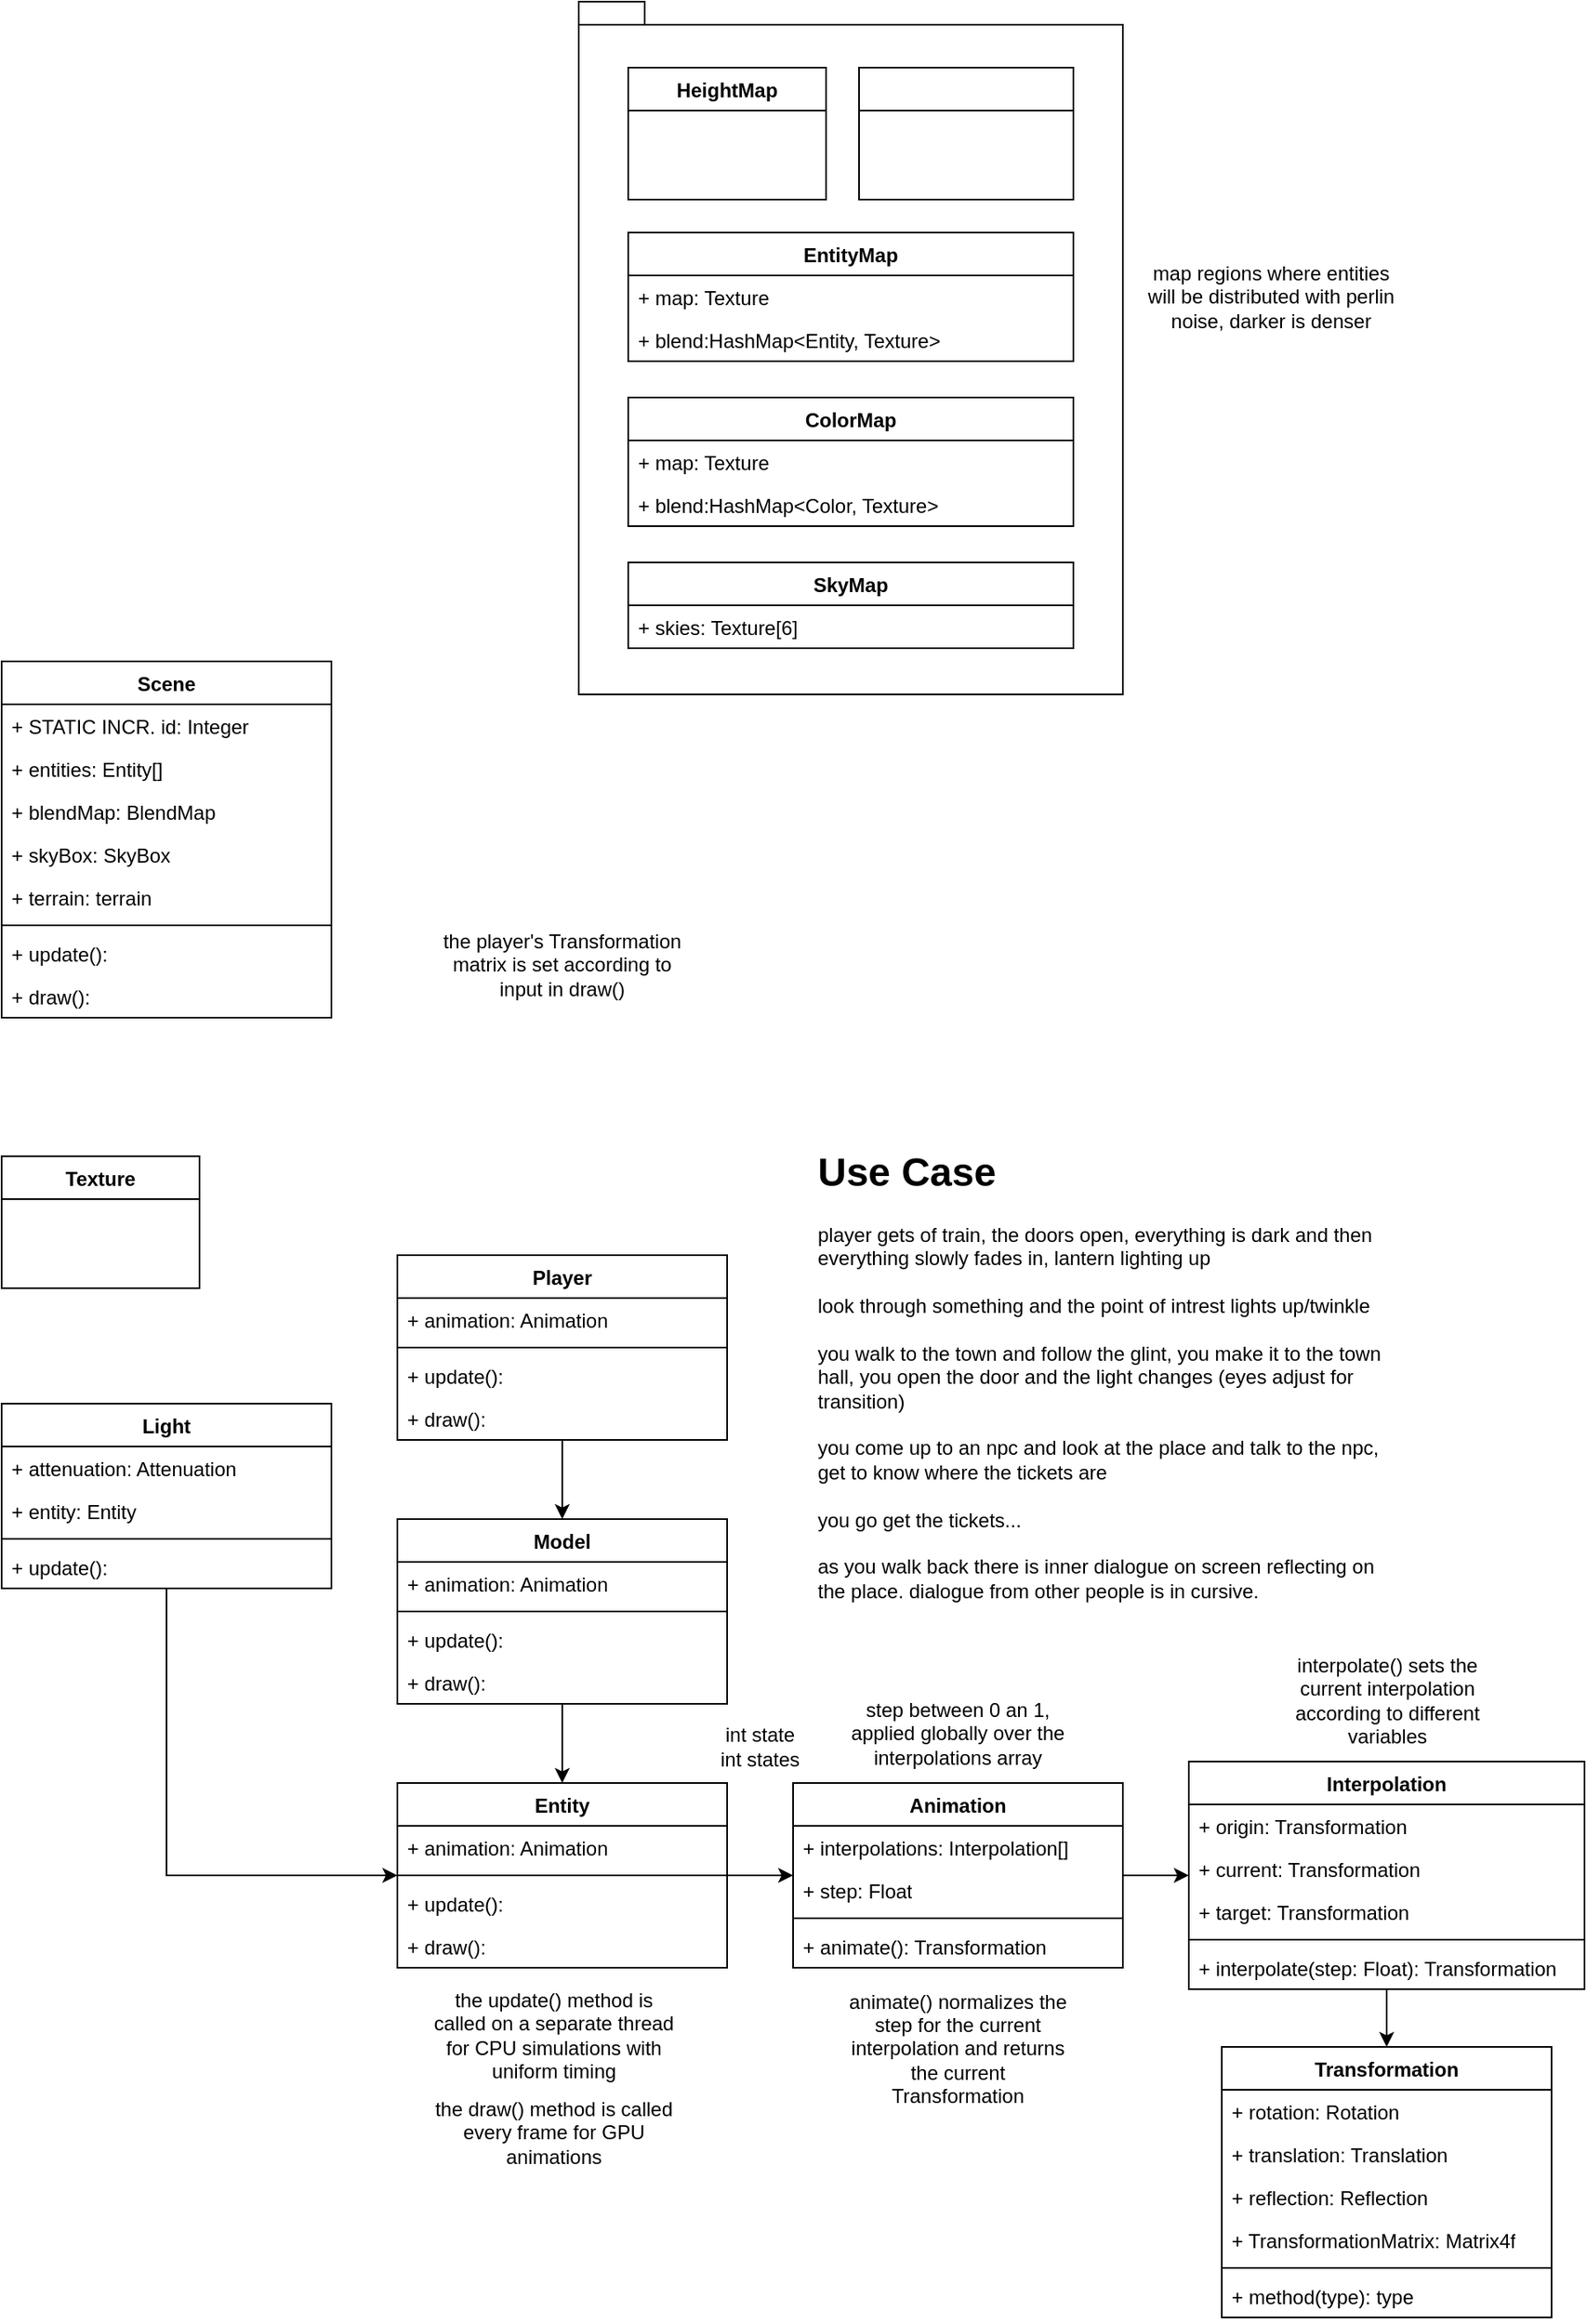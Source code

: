 <mxfile version="23.1.5" type="device">
  <diagram id="C5RBs43oDa-KdzZeNtuy" name="Page-1">
    <mxGraphModel dx="1632" dy="1995" grid="1" gridSize="10" guides="1" tooltips="1" connect="1" arrows="1" fold="1" page="0" pageScale="1" pageWidth="827" pageHeight="1169" math="0" shadow="0">
      <root>
        <mxCell id="WIyWlLk6GJQsqaUBKTNV-0" />
        <mxCell id="WIyWlLk6GJQsqaUBKTNV-1" parent="WIyWlLk6GJQsqaUBKTNV-0" />
        <mxCell id="xWh97iq51szuwr3UYHuD-100" value="" style="shape=folder;fontStyle=1;spacingTop=10;tabWidth=40;tabHeight=14;tabPosition=left;html=1;whiteSpace=wrap;" vertex="1" parent="WIyWlLk6GJQsqaUBKTNV-1">
          <mxGeometry x="150" y="-760" width="330" height="420" as="geometry" />
        </mxCell>
        <mxCell id="ZcrCRHWVpzNFzhN4ujzg-66" value="Transformation" style="swimlane;fontStyle=1;align=center;verticalAlign=top;childLayout=stackLayout;horizontal=1;startSize=26;horizontalStack=0;resizeParent=1;resizeParentMax=0;resizeLast=0;collapsible=1;marginBottom=0;whiteSpace=wrap;html=1;" parent="WIyWlLk6GJQsqaUBKTNV-1" vertex="1">
          <mxGeometry x="540" y="480" width="200" height="164" as="geometry" />
        </mxCell>
        <mxCell id="ZcrCRHWVpzNFzhN4ujzg-67" value="+ rotation: Rotation" style="text;strokeColor=none;fillColor=none;align=left;verticalAlign=top;spacingLeft=4;spacingRight=4;overflow=hidden;rotatable=0;points=[[0,0.5],[1,0.5]];portConstraint=eastwest;whiteSpace=wrap;html=1;" parent="ZcrCRHWVpzNFzhN4ujzg-66" vertex="1">
          <mxGeometry y="26" width="200" height="26" as="geometry" />
        </mxCell>
        <mxCell id="ZcrCRHWVpzNFzhN4ujzg-70" value="+ translation: Translation" style="text;strokeColor=none;fillColor=none;align=left;verticalAlign=top;spacingLeft=4;spacingRight=4;overflow=hidden;rotatable=0;points=[[0,0.5],[1,0.5]];portConstraint=eastwest;whiteSpace=wrap;html=1;" parent="ZcrCRHWVpzNFzhN4ujzg-66" vertex="1">
          <mxGeometry y="52" width="200" height="26" as="geometry" />
        </mxCell>
        <mxCell id="ZcrCRHWVpzNFzhN4ujzg-71" value="+ reflection: Reflection" style="text;strokeColor=none;fillColor=none;align=left;verticalAlign=top;spacingLeft=4;spacingRight=4;overflow=hidden;rotatable=0;points=[[0,0.5],[1,0.5]];portConstraint=eastwest;whiteSpace=wrap;html=1;" parent="ZcrCRHWVpzNFzhN4ujzg-66" vertex="1">
          <mxGeometry y="78" width="200" height="26" as="geometry" />
        </mxCell>
        <mxCell id="ZcrCRHWVpzNFzhN4ujzg-104" value="+ TransformationMatrix: Matrix4f" style="text;strokeColor=none;fillColor=none;align=left;verticalAlign=top;spacingLeft=4;spacingRight=4;overflow=hidden;rotatable=0;points=[[0,0.5],[1,0.5]];portConstraint=eastwest;whiteSpace=wrap;html=1;" parent="ZcrCRHWVpzNFzhN4ujzg-66" vertex="1">
          <mxGeometry y="104" width="200" height="26" as="geometry" />
        </mxCell>
        <mxCell id="ZcrCRHWVpzNFzhN4ujzg-68" value="" style="line;strokeWidth=1;fillColor=none;align=left;verticalAlign=middle;spacingTop=-1;spacingLeft=3;spacingRight=3;rotatable=0;labelPosition=right;points=[];portConstraint=eastwest;strokeColor=inherit;" parent="ZcrCRHWVpzNFzhN4ujzg-66" vertex="1">
          <mxGeometry y="130" width="200" height="8" as="geometry" />
        </mxCell>
        <mxCell id="ZcrCRHWVpzNFzhN4ujzg-69" value="+ method(type): type" style="text;strokeColor=none;fillColor=none;align=left;verticalAlign=top;spacingLeft=4;spacingRight=4;overflow=hidden;rotatable=0;points=[[0,0.5],[1,0.5]];portConstraint=eastwest;whiteSpace=wrap;html=1;" parent="ZcrCRHWVpzNFzhN4ujzg-66" vertex="1">
          <mxGeometry y="138" width="200" height="26" as="geometry" />
        </mxCell>
        <mxCell id="ZcrCRHWVpzNFzhN4ujzg-91" style="edgeStyle=orthogonalEdgeStyle;rounded=0;orthogonalLoop=1;jettySize=auto;html=1;" parent="WIyWlLk6GJQsqaUBKTNV-1" source="ZcrCRHWVpzNFzhN4ujzg-77" target="ZcrCRHWVpzNFzhN4ujzg-83" edge="1">
          <mxGeometry relative="1" as="geometry" />
        </mxCell>
        <mxCell id="ZcrCRHWVpzNFzhN4ujzg-77" value="Animation" style="swimlane;fontStyle=1;align=center;verticalAlign=top;childLayout=stackLayout;horizontal=1;startSize=26;horizontalStack=0;resizeParent=1;resizeParentMax=0;resizeLast=0;collapsible=1;marginBottom=0;whiteSpace=wrap;html=1;" parent="WIyWlLk6GJQsqaUBKTNV-1" vertex="1">
          <mxGeometry x="280" y="320" width="200" height="112" as="geometry" />
        </mxCell>
        <mxCell id="ZcrCRHWVpzNFzhN4ujzg-78" value="+ interpolations: Interpolation[]" style="text;strokeColor=none;fillColor=none;align=left;verticalAlign=top;spacingLeft=4;spacingRight=4;overflow=hidden;rotatable=0;points=[[0,0.5],[1,0.5]];portConstraint=eastwest;whiteSpace=wrap;html=1;" parent="ZcrCRHWVpzNFzhN4ujzg-77" vertex="1">
          <mxGeometry y="26" width="200" height="26" as="geometry" />
        </mxCell>
        <mxCell id="ZcrCRHWVpzNFzhN4ujzg-80" value="+ step: Float" style="text;strokeColor=none;fillColor=none;align=left;verticalAlign=top;spacingLeft=4;spacingRight=4;overflow=hidden;rotatable=0;points=[[0,0.5],[1,0.5]];portConstraint=eastwest;whiteSpace=wrap;html=1;" parent="ZcrCRHWVpzNFzhN4ujzg-77" vertex="1">
          <mxGeometry y="52" width="200" height="26" as="geometry" />
        </mxCell>
        <mxCell id="ZcrCRHWVpzNFzhN4ujzg-81" value="" style="line;strokeWidth=1;fillColor=none;align=left;verticalAlign=middle;spacingTop=-1;spacingLeft=3;spacingRight=3;rotatable=0;labelPosition=right;points=[];portConstraint=eastwest;strokeColor=inherit;" parent="ZcrCRHWVpzNFzhN4ujzg-77" vertex="1">
          <mxGeometry y="78" width="200" height="8" as="geometry" />
        </mxCell>
        <mxCell id="ZcrCRHWVpzNFzhN4ujzg-82" value="+ animate(): Transformation" style="text;strokeColor=none;fillColor=none;align=left;verticalAlign=top;spacingLeft=4;spacingRight=4;overflow=hidden;rotatable=0;points=[[0,0.5],[1,0.5]];portConstraint=eastwest;whiteSpace=wrap;html=1;" parent="ZcrCRHWVpzNFzhN4ujzg-77" vertex="1">
          <mxGeometry y="86" width="200" height="26" as="geometry" />
        </mxCell>
        <mxCell id="ZcrCRHWVpzNFzhN4ujzg-98" style="edgeStyle=orthogonalEdgeStyle;rounded=0;orthogonalLoop=1;jettySize=auto;html=1;" parent="WIyWlLk6GJQsqaUBKTNV-1" source="ZcrCRHWVpzNFzhN4ujzg-83" target="ZcrCRHWVpzNFzhN4ujzg-66" edge="1">
          <mxGeometry relative="1" as="geometry" />
        </mxCell>
        <mxCell id="ZcrCRHWVpzNFzhN4ujzg-83" value="Interpolation" style="swimlane;fontStyle=1;align=center;verticalAlign=top;childLayout=stackLayout;horizontal=1;startSize=26;horizontalStack=0;resizeParent=1;resizeParentMax=0;resizeLast=0;collapsible=1;marginBottom=0;whiteSpace=wrap;html=1;" parent="WIyWlLk6GJQsqaUBKTNV-1" vertex="1">
          <mxGeometry x="520" y="307" width="240" height="138" as="geometry" />
        </mxCell>
        <mxCell id="ZcrCRHWVpzNFzhN4ujzg-84" value="+ origin: Transformation" style="text;strokeColor=none;fillColor=none;align=left;verticalAlign=top;spacingLeft=4;spacingRight=4;overflow=hidden;rotatable=0;points=[[0,0.5],[1,0.5]];portConstraint=eastwest;whiteSpace=wrap;html=1;" parent="ZcrCRHWVpzNFzhN4ujzg-83" vertex="1">
          <mxGeometry y="26" width="240" height="26" as="geometry" />
        </mxCell>
        <mxCell id="ZcrCRHWVpzNFzhN4ujzg-102" value="+ current: Transformation" style="text;strokeColor=none;fillColor=none;align=left;verticalAlign=top;spacingLeft=4;spacingRight=4;overflow=hidden;rotatable=0;points=[[0,0.5],[1,0.5]];portConstraint=eastwest;whiteSpace=wrap;html=1;" parent="ZcrCRHWVpzNFzhN4ujzg-83" vertex="1">
          <mxGeometry y="52" width="240" height="26" as="geometry" />
        </mxCell>
        <mxCell id="ZcrCRHWVpzNFzhN4ujzg-85" value="+ target: Transformation" style="text;strokeColor=none;fillColor=none;align=left;verticalAlign=top;spacingLeft=4;spacingRight=4;overflow=hidden;rotatable=0;points=[[0,0.5],[1,0.5]];portConstraint=eastwest;whiteSpace=wrap;html=1;" parent="ZcrCRHWVpzNFzhN4ujzg-83" vertex="1">
          <mxGeometry y="78" width="240" height="26" as="geometry" />
        </mxCell>
        <mxCell id="ZcrCRHWVpzNFzhN4ujzg-86" value="" style="line;strokeWidth=1;fillColor=none;align=left;verticalAlign=middle;spacingTop=-1;spacingLeft=3;spacingRight=3;rotatable=0;labelPosition=right;points=[];portConstraint=eastwest;strokeColor=inherit;" parent="ZcrCRHWVpzNFzhN4ujzg-83" vertex="1">
          <mxGeometry y="104" width="240" height="8" as="geometry" />
        </mxCell>
        <mxCell id="ZcrCRHWVpzNFzhN4ujzg-87" value="+ interpolate(step: Float): Transformation" style="text;strokeColor=none;fillColor=none;align=left;verticalAlign=top;spacingLeft=4;spacingRight=4;overflow=hidden;rotatable=0;points=[[0,0.5],[1,0.5]];portConstraint=eastwest;whiteSpace=wrap;html=1;" parent="ZcrCRHWVpzNFzhN4ujzg-83" vertex="1">
          <mxGeometry y="112" width="240" height="26" as="geometry" />
        </mxCell>
        <mxCell id="ZcrCRHWVpzNFzhN4ujzg-99" style="edgeStyle=orthogonalEdgeStyle;rounded=0;orthogonalLoop=1;jettySize=auto;html=1;" parent="WIyWlLk6GJQsqaUBKTNV-1" source="ZcrCRHWVpzNFzhN4ujzg-92" target="ZcrCRHWVpzNFzhN4ujzg-77" edge="1">
          <mxGeometry relative="1" as="geometry" />
        </mxCell>
        <mxCell id="ZcrCRHWVpzNFzhN4ujzg-92" value="Entity" style="swimlane;fontStyle=1;align=center;verticalAlign=top;childLayout=stackLayout;horizontal=1;startSize=26;horizontalStack=0;resizeParent=1;resizeParentMax=0;resizeLast=0;collapsible=1;marginBottom=0;whiteSpace=wrap;html=1;gradientColor=none;swimlaneFillColor=none;" parent="WIyWlLk6GJQsqaUBKTNV-1" vertex="1">
          <mxGeometry x="40" y="320" width="200" height="112" as="geometry" />
        </mxCell>
        <mxCell id="ZcrCRHWVpzNFzhN4ujzg-93" value="+ animation: Animation" style="text;strokeColor=none;fillColor=none;align=left;verticalAlign=top;spacingLeft=4;spacingRight=4;overflow=hidden;rotatable=0;points=[[0,0.5],[1,0.5]];portConstraint=eastwest;whiteSpace=wrap;html=1;" parent="ZcrCRHWVpzNFzhN4ujzg-92" vertex="1">
          <mxGeometry y="26" width="200" height="26" as="geometry" />
        </mxCell>
        <mxCell id="ZcrCRHWVpzNFzhN4ujzg-96" value="" style="line;strokeWidth=1;fillColor=none;align=left;verticalAlign=middle;spacingTop=-1;spacingLeft=3;spacingRight=3;rotatable=0;labelPosition=right;points=[];portConstraint=eastwest;strokeColor=inherit;" parent="ZcrCRHWVpzNFzhN4ujzg-92" vertex="1">
          <mxGeometry y="52" width="200" height="8" as="geometry" />
        </mxCell>
        <mxCell id="xWh97iq51szuwr3UYHuD-1" value="+ update():&amp;nbsp;" style="text;strokeColor=none;fillColor=none;align=left;verticalAlign=top;spacingLeft=4;spacingRight=4;overflow=hidden;rotatable=0;points=[[0,0.5],[1,0.5]];portConstraint=eastwest;whiteSpace=wrap;html=1;" vertex="1" parent="ZcrCRHWVpzNFzhN4ujzg-92">
          <mxGeometry y="60" width="200" height="26" as="geometry" />
        </mxCell>
        <mxCell id="ZcrCRHWVpzNFzhN4ujzg-97" value="+ draw():" style="text;strokeColor=none;fillColor=none;align=left;verticalAlign=top;spacingLeft=4;spacingRight=4;overflow=hidden;rotatable=0;points=[[0,0.5],[1,0.5]];portConstraint=eastwest;whiteSpace=wrap;html=1;" parent="ZcrCRHWVpzNFzhN4ujzg-92" vertex="1">
          <mxGeometry y="86" width="200" height="26" as="geometry" />
        </mxCell>
        <mxCell id="ZcrCRHWVpzNFzhN4ujzg-100" value="step between 0 an 1, applied globally over the interpolations array" style="text;html=1;align=center;verticalAlign=middle;whiteSpace=wrap;rounded=0;" parent="WIyWlLk6GJQsqaUBKTNV-1" vertex="1">
          <mxGeometry x="310" y="260" width="140" height="60" as="geometry" />
        </mxCell>
        <mxCell id="ZcrCRHWVpzNFzhN4ujzg-101" value="interpolate() sets the current interpolation according to different variables" style="text;html=1;align=center;verticalAlign=middle;whiteSpace=wrap;rounded=0;" parent="WIyWlLk6GJQsqaUBKTNV-1" vertex="1">
          <mxGeometry x="568.75" y="240" width="142.5" height="60" as="geometry" />
        </mxCell>
        <mxCell id="ZcrCRHWVpzNFzhN4ujzg-105" value="animate() normalizes the step for the current interpolation and returns the current Transformation" style="text;html=1;align=center;verticalAlign=middle;whiteSpace=wrap;rounded=0;" parent="WIyWlLk6GJQsqaUBKTNV-1" vertex="1">
          <mxGeometry x="310" y="441" width="140" height="80" as="geometry" />
        </mxCell>
        <mxCell id="ZcrCRHWVpzNFzhN4ujzg-106" value="&lt;h1&gt;Use Case&lt;/h1&gt;&lt;div&gt;player gets of train, the doors open, everything is dark and then everything slowly fades in, lantern lighting up&lt;/div&gt;&lt;div&gt;&lt;br&gt;&lt;/div&gt;&lt;div&gt;look through something and the point of intrest lights up/twinkle&lt;/div&gt;&lt;div&gt;&lt;br&gt;&lt;/div&gt;&lt;div&gt;you walk to the town and follow the glint, you make it to the town hall, you open the door and the light changes (eyes adjust for transition)&lt;/div&gt;&lt;div&gt;&lt;br&gt;&lt;/div&gt;&lt;div&gt;you come up to an npc and look at the place and talk to the npc, get to know where the tickets are&lt;/div&gt;&lt;div&gt;&lt;br&gt;&lt;/div&gt;&lt;div&gt;you go get the tickets...&lt;/div&gt;&lt;div&gt;&lt;br&gt;&lt;/div&gt;&lt;div&gt;as you walk back there is inner dialogue on screen reflecting on the place. dialogue from other people is in cursive.&lt;/div&gt;&lt;div&gt;&lt;br&gt;&lt;/div&gt;&lt;div&gt;&lt;br&gt;&lt;/div&gt;&lt;p&gt;&lt;/p&gt;" style="text;html=1;spacing=5;spacingTop=-20;whiteSpace=wrap;overflow=hidden;rounded=0;" parent="WIyWlLk6GJQsqaUBKTNV-1" vertex="1">
          <mxGeometry x="290" y="-70" width="350" height="300" as="geometry" />
        </mxCell>
        <mxCell id="ZcrCRHWVpzNFzhN4ujzg-107" value="the update() method is called on a separate thread for CPU simulations with uniform timing" style="text;html=1;align=center;verticalAlign=middle;whiteSpace=wrap;rounded=0;" parent="WIyWlLk6GJQsqaUBKTNV-1" vertex="1">
          <mxGeometry x="60" y="441" width="150" height="63.5" as="geometry" />
        </mxCell>
        <mxCell id="xWh97iq51szuwr3UYHuD-2" value="the draw() method is called every frame for GPU animations" style="text;html=1;align=center;verticalAlign=middle;whiteSpace=wrap;rounded=0;" vertex="1" parent="WIyWlLk6GJQsqaUBKTNV-1">
          <mxGeometry x="60" y="510" width="150" height="43" as="geometry" />
        </mxCell>
        <mxCell id="xWh97iq51szuwr3UYHuD-4" value="Scene" style="swimlane;fontStyle=1;align=center;verticalAlign=top;childLayout=stackLayout;horizontal=1;startSize=26;horizontalStack=0;resizeParent=1;resizeParentMax=0;resizeLast=0;collapsible=1;marginBottom=0;whiteSpace=wrap;html=1;gradientColor=none;swimlaneFillColor=none;" vertex="1" parent="WIyWlLk6GJQsqaUBKTNV-1">
          <mxGeometry x="-200" y="-360" width="200" height="216" as="geometry" />
        </mxCell>
        <mxCell id="xWh97iq51szuwr3UYHuD-5" value="+ STATIC INCR. id: Integer" style="text;strokeColor=none;fillColor=none;align=left;verticalAlign=top;spacingLeft=4;spacingRight=4;overflow=hidden;rotatable=0;points=[[0,0.5],[1,0.5]];portConstraint=eastwest;whiteSpace=wrap;html=1;" vertex="1" parent="xWh97iq51szuwr3UYHuD-4">
          <mxGeometry y="26" width="200" height="26" as="geometry" />
        </mxCell>
        <mxCell id="xWh97iq51szuwr3UYHuD-39" value="+ entities: Entity[]" style="text;strokeColor=none;fillColor=none;align=left;verticalAlign=top;spacingLeft=4;spacingRight=4;overflow=hidden;rotatable=0;points=[[0,0.5],[1,0.5]];portConstraint=eastwest;whiteSpace=wrap;html=1;" vertex="1" parent="xWh97iq51szuwr3UYHuD-4">
          <mxGeometry y="52" width="200" height="26" as="geometry" />
        </mxCell>
        <mxCell id="xWh97iq51szuwr3UYHuD-82" value="+ blendMap: BlendMap" style="text;strokeColor=none;fillColor=none;align=left;verticalAlign=top;spacingLeft=4;spacingRight=4;overflow=hidden;rotatable=0;points=[[0,0.5],[1,0.5]];portConstraint=eastwest;whiteSpace=wrap;html=1;" vertex="1" parent="xWh97iq51szuwr3UYHuD-4">
          <mxGeometry y="78" width="200" height="26" as="geometry" />
        </mxCell>
        <mxCell id="xWh97iq51szuwr3UYHuD-83" value="+ skyBox: SkyBox" style="text;strokeColor=none;fillColor=none;align=left;verticalAlign=top;spacingLeft=4;spacingRight=4;overflow=hidden;rotatable=0;points=[[0,0.5],[1,0.5]];portConstraint=eastwest;whiteSpace=wrap;html=1;" vertex="1" parent="xWh97iq51szuwr3UYHuD-4">
          <mxGeometry y="104" width="200" height="26" as="geometry" />
        </mxCell>
        <mxCell id="xWh97iq51szuwr3UYHuD-38" value="+ terrain: terrain" style="text;strokeColor=none;fillColor=none;align=left;verticalAlign=top;spacingLeft=4;spacingRight=4;overflow=hidden;rotatable=0;points=[[0,0.5],[1,0.5]];portConstraint=eastwest;whiteSpace=wrap;html=1;" vertex="1" parent="xWh97iq51szuwr3UYHuD-4">
          <mxGeometry y="130" width="200" height="26" as="geometry" />
        </mxCell>
        <mxCell id="xWh97iq51szuwr3UYHuD-6" value="" style="line;strokeWidth=1;fillColor=none;align=left;verticalAlign=middle;spacingTop=-1;spacingLeft=3;spacingRight=3;rotatable=0;labelPosition=right;points=[];portConstraint=eastwest;strokeColor=inherit;" vertex="1" parent="xWh97iq51szuwr3UYHuD-4">
          <mxGeometry y="156" width="200" height="8" as="geometry" />
        </mxCell>
        <mxCell id="xWh97iq51szuwr3UYHuD-7" value="+ update():&amp;nbsp;" style="text;strokeColor=none;fillColor=none;align=left;verticalAlign=top;spacingLeft=4;spacingRight=4;overflow=hidden;rotatable=0;points=[[0,0.5],[1,0.5]];portConstraint=eastwest;whiteSpace=wrap;html=1;" vertex="1" parent="xWh97iq51szuwr3UYHuD-4">
          <mxGeometry y="164" width="200" height="26" as="geometry" />
        </mxCell>
        <mxCell id="xWh97iq51szuwr3UYHuD-8" value="+ draw():" style="text;strokeColor=none;fillColor=none;align=left;verticalAlign=top;spacingLeft=4;spacingRight=4;overflow=hidden;rotatable=0;points=[[0,0.5],[1,0.5]];portConstraint=eastwest;whiteSpace=wrap;html=1;" vertex="1" parent="xWh97iq51szuwr3UYHuD-4">
          <mxGeometry y="190" width="200" height="26" as="geometry" />
        </mxCell>
        <mxCell id="xWh97iq51szuwr3UYHuD-16" value="the player&#39;s Transformation matrix is set according to input in draw()" style="text;html=1;align=center;verticalAlign=middle;whiteSpace=wrap;rounded=0;" vertex="1" parent="WIyWlLk6GJQsqaUBKTNV-1">
          <mxGeometry x="65" y="-207.5" width="150" height="63.5" as="geometry" />
        </mxCell>
        <mxCell id="xWh97iq51szuwr3UYHuD-75" style="edgeStyle=orthogonalEdgeStyle;rounded=0;orthogonalLoop=1;jettySize=auto;html=1;" edge="1" parent="WIyWlLk6GJQsqaUBKTNV-1" source="xWh97iq51szuwr3UYHuD-22" target="ZcrCRHWVpzNFzhN4ujzg-92">
          <mxGeometry relative="1" as="geometry">
            <Array as="points">
              <mxPoint x="-100" y="376" />
            </Array>
          </mxGeometry>
        </mxCell>
        <mxCell id="xWh97iq51szuwr3UYHuD-22" value="Light" style="swimlane;fontStyle=1;align=center;verticalAlign=top;childLayout=stackLayout;horizontal=1;startSize=26;horizontalStack=0;resizeParent=1;resizeParentMax=0;resizeLast=0;collapsible=1;marginBottom=0;whiteSpace=wrap;html=1;gradientColor=none;swimlaneFillColor=none;" vertex="1" parent="WIyWlLk6GJQsqaUBKTNV-1">
          <mxGeometry x="-200" y="90" width="200" height="112" as="geometry" />
        </mxCell>
        <mxCell id="xWh97iq51szuwr3UYHuD-105" value="+ attenuation: Attenuation" style="text;strokeColor=none;fillColor=none;align=left;verticalAlign=top;spacingLeft=4;spacingRight=4;overflow=hidden;rotatable=0;points=[[0,0.5],[1,0.5]];portConstraint=eastwest;whiteSpace=wrap;html=1;" vertex="1" parent="xWh97iq51szuwr3UYHuD-22">
          <mxGeometry y="26" width="200" height="26" as="geometry" />
        </mxCell>
        <mxCell id="xWh97iq51szuwr3UYHuD-23" value="+ entity: Entity" style="text;strokeColor=none;fillColor=none;align=left;verticalAlign=top;spacingLeft=4;spacingRight=4;overflow=hidden;rotatable=0;points=[[0,0.5],[1,0.5]];portConstraint=eastwest;whiteSpace=wrap;html=1;" vertex="1" parent="xWh97iq51szuwr3UYHuD-22">
          <mxGeometry y="52" width="200" height="26" as="geometry" />
        </mxCell>
        <mxCell id="xWh97iq51szuwr3UYHuD-27" value="" style="line;strokeWidth=1;fillColor=none;align=left;verticalAlign=middle;spacingTop=-1;spacingLeft=3;spacingRight=3;rotatable=0;labelPosition=right;points=[];portConstraint=eastwest;strokeColor=inherit;" vertex="1" parent="xWh97iq51szuwr3UYHuD-22">
          <mxGeometry y="78" width="200" height="8" as="geometry" />
        </mxCell>
        <mxCell id="xWh97iq51szuwr3UYHuD-28" value="+ update():&amp;nbsp;" style="text;strokeColor=none;fillColor=none;align=left;verticalAlign=top;spacingLeft=4;spacingRight=4;overflow=hidden;rotatable=0;points=[[0,0.5],[1,0.5]];portConstraint=eastwest;whiteSpace=wrap;html=1;" vertex="1" parent="xWh97iq51szuwr3UYHuD-22">
          <mxGeometry y="86" width="200" height="26" as="geometry" />
        </mxCell>
        <mxCell id="xWh97iq51szuwr3UYHuD-44" value="ColorMap" style="swimlane;fontStyle=1;align=center;verticalAlign=top;childLayout=stackLayout;horizontal=1;startSize=26;horizontalStack=0;resizeParent=1;resizeParentMax=0;resizeLast=0;collapsible=1;marginBottom=0;whiteSpace=wrap;html=1;gradientColor=none;swimlaneFillColor=none;" vertex="1" parent="WIyWlLk6GJQsqaUBKTNV-1">
          <mxGeometry x="180" y="-520" width="270" height="78" as="geometry" />
        </mxCell>
        <mxCell id="xWh97iq51szuwr3UYHuD-52" value="+ map: Texture" style="text;strokeColor=none;fillColor=none;align=left;verticalAlign=top;spacingLeft=4;spacingRight=4;overflow=hidden;rotatable=0;points=[[0,0.5],[1,0.5]];portConstraint=eastwest;whiteSpace=wrap;html=1;" vertex="1" parent="xWh97iq51szuwr3UYHuD-44">
          <mxGeometry y="26" width="270" height="26" as="geometry" />
        </mxCell>
        <mxCell id="xWh97iq51szuwr3UYHuD-46" value="+ blend:HashMap&amp;lt;Color, Texture&amp;gt;" style="text;strokeColor=none;fillColor=none;align=left;verticalAlign=top;spacingLeft=4;spacingRight=4;overflow=hidden;rotatable=0;points=[[0,0.5],[1,0.5]];portConstraint=eastwest;whiteSpace=wrap;html=1;" vertex="1" parent="xWh97iq51szuwr3UYHuD-44">
          <mxGeometry y="52" width="270" height="26" as="geometry" />
        </mxCell>
        <mxCell id="xWh97iq51szuwr3UYHuD-53" value="Texture" style="swimlane;fontStyle=1;align=center;verticalAlign=top;childLayout=stackLayout;horizontal=1;startSize=26;horizontalStack=0;resizeParent=1;resizeParentMax=0;resizeLast=0;collapsible=1;marginBottom=0;whiteSpace=wrap;html=1;gradientColor=none;swimlaneFillColor=none;" vertex="1" parent="WIyWlLk6GJQsqaUBKTNV-1">
          <mxGeometry x="-200" y="-60" width="120" height="80" as="geometry" />
        </mxCell>
        <mxCell id="xWh97iq51szuwr3UYHuD-62" value="HeightMap" style="swimlane;fontStyle=1;align=center;verticalAlign=top;childLayout=stackLayout;horizontal=1;startSize=26;horizontalStack=0;resizeParent=1;resizeParentMax=0;resizeLast=0;collapsible=1;marginBottom=0;whiteSpace=wrap;html=1;gradientColor=none;swimlaneFillColor=none;" vertex="1" parent="WIyWlLk6GJQsqaUBKTNV-1">
          <mxGeometry x="180" y="-720" width="120" height="80" as="geometry" />
        </mxCell>
        <mxCell id="xWh97iq51szuwr3UYHuD-76" value="SkyMap" style="swimlane;fontStyle=1;align=center;verticalAlign=top;childLayout=stackLayout;horizontal=1;startSize=26;horizontalStack=0;resizeParent=1;resizeParentMax=0;resizeLast=0;collapsible=1;marginBottom=0;whiteSpace=wrap;html=1;gradientColor=none;swimlaneFillColor=none;" vertex="1" parent="WIyWlLk6GJQsqaUBKTNV-1">
          <mxGeometry x="180" y="-420" width="270" height="52" as="geometry" />
        </mxCell>
        <mxCell id="xWh97iq51szuwr3UYHuD-77" value="+ skies: Texture[6]" style="text;strokeColor=none;fillColor=none;align=left;verticalAlign=top;spacingLeft=4;spacingRight=4;overflow=hidden;rotatable=0;points=[[0,0.5],[1,0.5]];portConstraint=eastwest;whiteSpace=wrap;html=1;" vertex="1" parent="xWh97iq51szuwr3UYHuD-76">
          <mxGeometry y="26" width="270" height="26" as="geometry" />
        </mxCell>
        <mxCell id="xWh97iq51szuwr3UYHuD-84" value="EntityMap" style="swimlane;fontStyle=1;align=center;verticalAlign=top;childLayout=stackLayout;horizontal=1;startSize=26;horizontalStack=0;resizeParent=1;resizeParentMax=0;resizeLast=0;collapsible=1;marginBottom=0;whiteSpace=wrap;html=1;gradientColor=none;swimlaneFillColor=none;" vertex="1" parent="WIyWlLk6GJQsqaUBKTNV-1">
          <mxGeometry x="180" y="-620" width="270" height="78" as="geometry" />
        </mxCell>
        <mxCell id="xWh97iq51szuwr3UYHuD-85" value="+ map: Texture" style="text;strokeColor=none;fillColor=none;align=left;verticalAlign=top;spacingLeft=4;spacingRight=4;overflow=hidden;rotatable=0;points=[[0,0.5],[1,0.5]];portConstraint=eastwest;whiteSpace=wrap;html=1;" vertex="1" parent="xWh97iq51szuwr3UYHuD-84">
          <mxGeometry y="26" width="270" height="26" as="geometry" />
        </mxCell>
        <mxCell id="xWh97iq51szuwr3UYHuD-86" value="+ blend:HashMap&amp;lt;Entity, Texture&amp;gt;" style="text;strokeColor=none;fillColor=none;align=left;verticalAlign=top;spacingLeft=4;spacingRight=4;overflow=hidden;rotatable=0;points=[[0,0.5],[1,0.5]];portConstraint=eastwest;whiteSpace=wrap;html=1;" vertex="1" parent="xWh97iq51szuwr3UYHuD-84">
          <mxGeometry y="52" width="270" height="26" as="geometry" />
        </mxCell>
        <mxCell id="xWh97iq51szuwr3UYHuD-99" value="" style="swimlane;fontStyle=1;align=center;verticalAlign=top;childLayout=stackLayout;horizontal=1;startSize=26;horizontalStack=0;resizeParent=1;resizeParentMax=0;resizeLast=0;collapsible=1;marginBottom=0;whiteSpace=wrap;html=1;gradientColor=none;swimlaneFillColor=none;" vertex="1" parent="WIyWlLk6GJQsqaUBKTNV-1">
          <mxGeometry x="320" y="-720" width="130" height="80" as="geometry" />
        </mxCell>
        <mxCell id="xWh97iq51szuwr3UYHuD-101" value="map regions where entities will be distributed with perlin noise, darker is denser" style="text;html=1;align=center;verticalAlign=middle;whiteSpace=wrap;rounded=0;" vertex="1" parent="WIyWlLk6GJQsqaUBKTNV-1">
          <mxGeometry x="490" y="-612.75" width="160" height="63.5" as="geometry" />
        </mxCell>
        <mxCell id="xWh97iq51szuwr3UYHuD-103" value="int state&lt;br&gt;int states" style="text;html=1;align=center;verticalAlign=middle;whiteSpace=wrap;rounded=0;" vertex="1" parent="WIyWlLk6GJQsqaUBKTNV-1">
          <mxGeometry x="230" y="280" width="60" height="35" as="geometry" />
        </mxCell>
        <mxCell id="xWh97iq51szuwr3UYHuD-112" style="edgeStyle=orthogonalEdgeStyle;rounded=0;orthogonalLoop=1;jettySize=auto;html=1;" edge="1" parent="WIyWlLk6GJQsqaUBKTNV-1" source="xWh97iq51szuwr3UYHuD-107" target="ZcrCRHWVpzNFzhN4ujzg-92">
          <mxGeometry relative="1" as="geometry" />
        </mxCell>
        <mxCell id="xWh97iq51szuwr3UYHuD-107" value="Model" style="swimlane;fontStyle=1;align=center;verticalAlign=top;childLayout=stackLayout;horizontal=1;startSize=26;horizontalStack=0;resizeParent=1;resizeParentMax=0;resizeLast=0;collapsible=1;marginBottom=0;whiteSpace=wrap;html=1;gradientColor=none;swimlaneFillColor=none;" vertex="1" parent="WIyWlLk6GJQsqaUBKTNV-1">
          <mxGeometry x="40" y="160" width="200" height="112" as="geometry" />
        </mxCell>
        <mxCell id="xWh97iq51szuwr3UYHuD-108" value="+ animation: Animation" style="text;strokeColor=none;fillColor=none;align=left;verticalAlign=top;spacingLeft=4;spacingRight=4;overflow=hidden;rotatable=0;points=[[0,0.5],[1,0.5]];portConstraint=eastwest;whiteSpace=wrap;html=1;" vertex="1" parent="xWh97iq51szuwr3UYHuD-107">
          <mxGeometry y="26" width="200" height="26" as="geometry" />
        </mxCell>
        <mxCell id="xWh97iq51szuwr3UYHuD-109" value="" style="line;strokeWidth=1;fillColor=none;align=left;verticalAlign=middle;spacingTop=-1;spacingLeft=3;spacingRight=3;rotatable=0;labelPosition=right;points=[];portConstraint=eastwest;strokeColor=inherit;" vertex="1" parent="xWh97iq51szuwr3UYHuD-107">
          <mxGeometry y="52" width="200" height="8" as="geometry" />
        </mxCell>
        <mxCell id="xWh97iq51szuwr3UYHuD-110" value="+ update():&amp;nbsp;" style="text;strokeColor=none;fillColor=none;align=left;verticalAlign=top;spacingLeft=4;spacingRight=4;overflow=hidden;rotatable=0;points=[[0,0.5],[1,0.5]];portConstraint=eastwest;whiteSpace=wrap;html=1;" vertex="1" parent="xWh97iq51szuwr3UYHuD-107">
          <mxGeometry y="60" width="200" height="26" as="geometry" />
        </mxCell>
        <mxCell id="xWh97iq51szuwr3UYHuD-111" value="+ draw():" style="text;strokeColor=none;fillColor=none;align=left;verticalAlign=top;spacingLeft=4;spacingRight=4;overflow=hidden;rotatable=0;points=[[0,0.5],[1,0.5]];portConstraint=eastwest;whiteSpace=wrap;html=1;" vertex="1" parent="xWh97iq51szuwr3UYHuD-107">
          <mxGeometry y="86" width="200" height="26" as="geometry" />
        </mxCell>
        <mxCell id="xWh97iq51szuwr3UYHuD-118" style="edgeStyle=orthogonalEdgeStyle;rounded=0;orthogonalLoop=1;jettySize=auto;html=1;" edge="1" parent="WIyWlLk6GJQsqaUBKTNV-1" source="xWh97iq51szuwr3UYHuD-113" target="xWh97iq51szuwr3UYHuD-107">
          <mxGeometry relative="1" as="geometry" />
        </mxCell>
        <mxCell id="xWh97iq51szuwr3UYHuD-113" value="Player" style="swimlane;fontStyle=1;align=center;verticalAlign=top;childLayout=stackLayout;horizontal=1;startSize=26;horizontalStack=0;resizeParent=1;resizeParentMax=0;resizeLast=0;collapsible=1;marginBottom=0;whiteSpace=wrap;html=1;gradientColor=none;swimlaneFillColor=none;" vertex="1" parent="WIyWlLk6GJQsqaUBKTNV-1">
          <mxGeometry x="40" width="200" height="112" as="geometry" />
        </mxCell>
        <mxCell id="xWh97iq51szuwr3UYHuD-114" value="+ animation: Animation" style="text;strokeColor=none;fillColor=none;align=left;verticalAlign=top;spacingLeft=4;spacingRight=4;overflow=hidden;rotatable=0;points=[[0,0.5],[1,0.5]];portConstraint=eastwest;whiteSpace=wrap;html=1;" vertex="1" parent="xWh97iq51szuwr3UYHuD-113">
          <mxGeometry y="26" width="200" height="26" as="geometry" />
        </mxCell>
        <mxCell id="xWh97iq51szuwr3UYHuD-115" value="" style="line;strokeWidth=1;fillColor=none;align=left;verticalAlign=middle;spacingTop=-1;spacingLeft=3;spacingRight=3;rotatable=0;labelPosition=right;points=[];portConstraint=eastwest;strokeColor=inherit;" vertex="1" parent="xWh97iq51szuwr3UYHuD-113">
          <mxGeometry y="52" width="200" height="8" as="geometry" />
        </mxCell>
        <mxCell id="xWh97iq51szuwr3UYHuD-116" value="+ update():&amp;nbsp;" style="text;strokeColor=none;fillColor=none;align=left;verticalAlign=top;spacingLeft=4;spacingRight=4;overflow=hidden;rotatable=0;points=[[0,0.5],[1,0.5]];portConstraint=eastwest;whiteSpace=wrap;html=1;" vertex="1" parent="xWh97iq51szuwr3UYHuD-113">
          <mxGeometry y="60" width="200" height="26" as="geometry" />
        </mxCell>
        <mxCell id="xWh97iq51szuwr3UYHuD-117" value="+ draw():" style="text;strokeColor=none;fillColor=none;align=left;verticalAlign=top;spacingLeft=4;spacingRight=4;overflow=hidden;rotatable=0;points=[[0,0.5],[1,0.5]];portConstraint=eastwest;whiteSpace=wrap;html=1;" vertex="1" parent="xWh97iq51szuwr3UYHuD-113">
          <mxGeometry y="86" width="200" height="26" as="geometry" />
        </mxCell>
      </root>
    </mxGraphModel>
  </diagram>
</mxfile>

